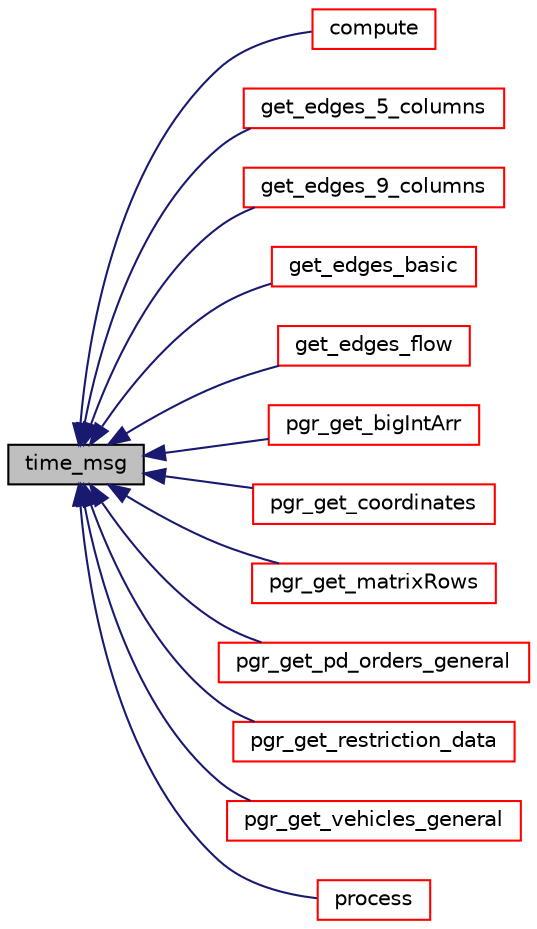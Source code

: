 digraph "time_msg"
{
  edge [fontname="Helvetica",fontsize="10",labelfontname="Helvetica",labelfontsize="10"];
  node [fontname="Helvetica",fontsize="10",shape=record];
  rankdir="LR";
  Node1 [label="time_msg",height=0.2,width=0.4,color="black", fillcolor="grey75", style="filled", fontcolor="black"];
  Node1 -> Node2 [dir="back",color="midnightblue",fontsize="10",style="solid",fontname="Helvetica"];
  Node2 [label="compute",height=0.2,width=0.4,color="red", fillcolor="white", style="filled",URL="$ksp_8c.html#a52758640112b3890a121f34736385839"];
  Node1 -> Node4 [dir="back",color="midnightblue",fontsize="10",style="solid",fontname="Helvetica"];
  Node4 [label="get_edges_5_columns",height=0.2,width=0.4,color="red", fillcolor="white", style="filled",URL="$edges__input_8c.html#ab0db65aa6de02562c019ab29c2d46db7"];
  Node1 -> Node14 [dir="back",color="midnightblue",fontsize="10",style="solid",fontname="Helvetica"];
  Node14 [label="get_edges_9_columns",height=0.2,width=0.4,color="red", fillcolor="white", style="filled",URL="$edges__input_8c.html#a7212342c0a0fc0ce4cfce8bfecffc551"];
  Node1 -> Node19 [dir="back",color="midnightblue",fontsize="10",style="solid",fontname="Helvetica"];
  Node19 [label="get_edges_basic",height=0.2,width=0.4,color="red", fillcolor="white", style="filled",URL="$edges__input_8c.html#ac7601ed1a32c26cfadce2793a618214e"];
  Node1 -> Node23 [dir="back",color="midnightblue",fontsize="10",style="solid",fontname="Helvetica"];
  Node23 [label="get_edges_flow",height=0.2,width=0.4,color="red", fillcolor="white", style="filled",URL="$edges__input_8c.html#ab9561bc873997fb2d1766e3f18c91875"];
  Node1 -> Node27 [dir="back",color="midnightblue",fontsize="10",style="solid",fontname="Helvetica"];
  Node27 [label="pgr_get_bigIntArr",height=0.2,width=0.4,color="red", fillcolor="white", style="filled",URL="$arrays__input_8c.html#a1ef3cfe2908f32befdf4f1aabacd1d21"];
  Node1 -> Node32 [dir="back",color="midnightblue",fontsize="10",style="solid",fontname="Helvetica"];
  Node32 [label="pgr_get_coordinates",height=0.2,width=0.4,color="red", fillcolor="white", style="filled",URL="$coordinates__input_8h.html#a54deb1af794ff39f4589ca73b610b6d5",tooltip="bigint id, float x, float y, "];
  Node1 -> Node35 [dir="back",color="midnightblue",fontsize="10",style="solid",fontname="Helvetica"];
  Node35 [label="pgr_get_matrixRows",height=0.2,width=0.4,color="red", fillcolor="white", style="filled",URL="$matrixRows__input_8h.html#a6d9e7937e5b60b1f2d1b49c5e19c68e5",tooltip="bigint start_vid, bigint end_vid, float agg_cost, "];
  Node1 -> Node38 [dir="back",color="midnightblue",fontsize="10",style="solid",fontname="Helvetica"];
  Node38 [label="pgr_get_pd_orders_general",height=0.2,width=0.4,color="red", fillcolor="white", style="filled",URL="$orders__input_8c.html#ab3262397da4122ba16c4a04490c075d2"];
  Node1 -> Node45 [dir="back",color="midnightblue",fontsize="10",style="solid",fontname="Helvetica"];
  Node45 [label="pgr_get_restriction_data",height=0.2,width=0.4,color="red", fillcolor="white", style="filled",URL="$restrictions__input_8h.html#a4cd7e10c617159a5d830d8a094f8b530"];
  Node1 -> Node48 [dir="back",color="midnightblue",fontsize="10",style="solid",fontname="Helvetica"];
  Node48 [label="pgr_get_vehicles_general",height=0.2,width=0.4,color="red", fillcolor="white", style="filled",URL="$vehicles__input_8c.html#af860b69fdf7c334dd9d9f37f60a33355"];
  Node1 -> Node12 [dir="back",color="midnightblue",fontsize="10",style="solid",fontname="Helvetica"];
  Node12 [label="process",height=0.2,width=0.4,color="red", fillcolor="white", style="filled",URL="$floydWarshall_8c.html#a99c400bfc9956ba2b5180fa07e2875d4"];
}
